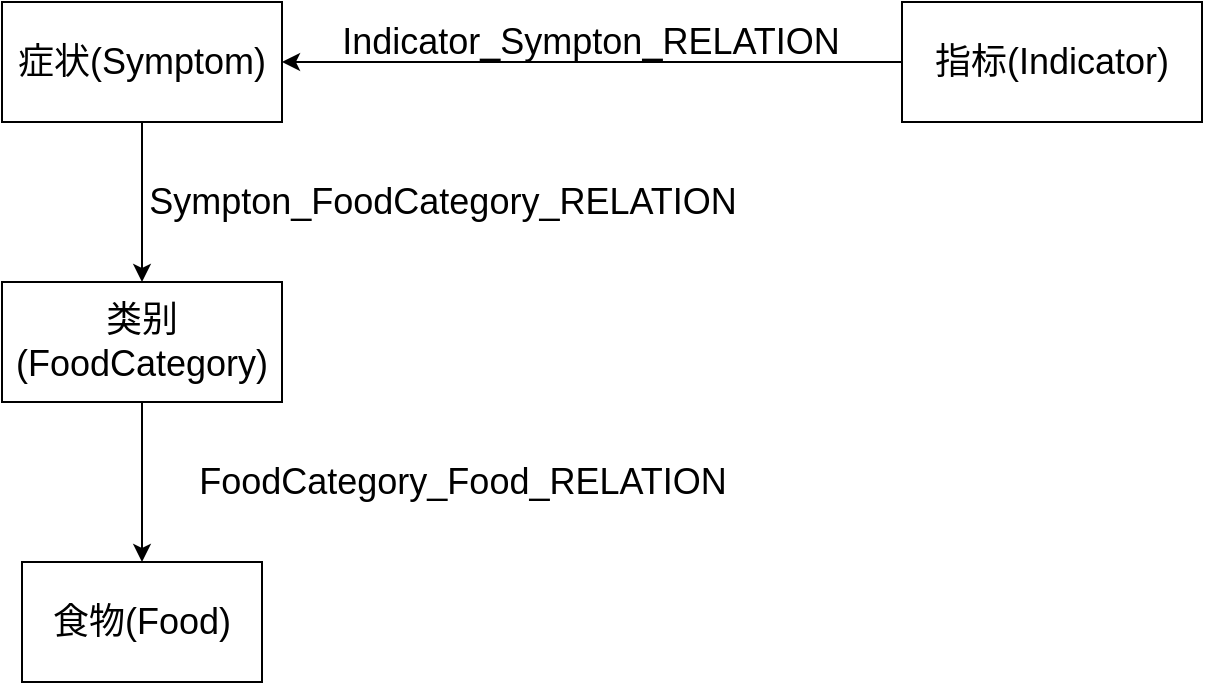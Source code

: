 <mxfile version="20.8.16" type="device"><diagram name="第 1 页" id="2JpuU_h6dfPRe3Scw_0U"><mxGraphModel dx="1036" dy="615" grid="1" gridSize="10" guides="1" tooltips="1" connect="1" arrows="1" fold="1" page="1" pageScale="1" pageWidth="827" pageHeight="1169" math="0" shadow="0"><root><mxCell id="0"/><mxCell id="1" parent="0"/><mxCell id="zKqz5w7tYS1pWk3Ui5z1-3" value="" style="edgeStyle=orthogonalEdgeStyle;rounded=0;orthogonalLoop=1;jettySize=auto;html=1;fontSize=18;" edge="1" parent="1" source="zKqz5w7tYS1pWk3Ui5z1-1" target="zKqz5w7tYS1pWk3Ui5z1-2"><mxGeometry relative="1" as="geometry"/></mxCell><mxCell id="zKqz5w7tYS1pWk3Ui5z1-1" value="&lt;font style=&quot;font-size: 18px;&quot;&gt;指标(Indicator)&lt;/font&gt;" style="rounded=0;whiteSpace=wrap;html=1;" vertex="1" parent="1"><mxGeometry x="570" y="290" width="150" height="60" as="geometry"/></mxCell><mxCell id="zKqz5w7tYS1pWk3Ui5z1-5" value="" style="edgeStyle=orthogonalEdgeStyle;rounded=0;orthogonalLoop=1;jettySize=auto;html=1;fontSize=18;" edge="1" parent="1" source="zKqz5w7tYS1pWk3Ui5z1-2" target="zKqz5w7tYS1pWk3Ui5z1-4"><mxGeometry relative="1" as="geometry"/></mxCell><mxCell id="zKqz5w7tYS1pWk3Ui5z1-2" value="&lt;span style=&quot;font-size: 18px;&quot;&gt;症状(Symptom)&lt;/span&gt;" style="rounded=0;whiteSpace=wrap;html=1;" vertex="1" parent="1"><mxGeometry x="120" y="290" width="140" height="60" as="geometry"/></mxCell><mxCell id="zKqz5w7tYS1pWk3Ui5z1-7" value="" style="edgeStyle=orthogonalEdgeStyle;rounded=0;orthogonalLoop=1;jettySize=auto;html=1;fontSize=18;" edge="1" parent="1" source="zKqz5w7tYS1pWk3Ui5z1-4" target="zKqz5w7tYS1pWk3Ui5z1-6"><mxGeometry relative="1" as="geometry"/></mxCell><mxCell id="zKqz5w7tYS1pWk3Ui5z1-4" value="&lt;span style=&quot;font-size: 18px;&quot;&gt;类别(FoodCategory)&lt;/span&gt;" style="rounded=0;whiteSpace=wrap;html=1;" vertex="1" parent="1"><mxGeometry x="120" y="430" width="140" height="60" as="geometry"/></mxCell><mxCell id="zKqz5w7tYS1pWk3Ui5z1-6" value="&lt;span style=&quot;font-size: 18px;&quot;&gt;食物(Food)&lt;/span&gt;" style="rounded=0;whiteSpace=wrap;html=1;" vertex="1" parent="1"><mxGeometry x="130" y="570" width="120" height="60" as="geometry"/></mxCell><mxCell id="zKqz5w7tYS1pWk3Ui5z1-8" value="Indicator_Sympton_RELATION" style="text;html=1;align=center;verticalAlign=middle;resizable=0;points=[];autosize=1;strokeColor=none;fillColor=none;fontSize=18;" vertex="1" parent="1"><mxGeometry x="279" y="290" width="270" height="40" as="geometry"/></mxCell><mxCell id="zKqz5w7tYS1pWk3Ui5z1-9" value="Sympton_FoodCategory_RELATION" style="text;html=1;align=center;verticalAlign=middle;resizable=0;points=[];autosize=1;strokeColor=none;fillColor=none;fontSize=18;" vertex="1" parent="1"><mxGeometry x="180" y="370" width="320" height="40" as="geometry"/></mxCell><mxCell id="zKqz5w7tYS1pWk3Ui5z1-10" value="FoodCategory_Food_RELATION" style="text;html=1;align=center;verticalAlign=middle;resizable=0;points=[];autosize=1;strokeColor=none;fillColor=none;fontSize=18;" vertex="1" parent="1"><mxGeometry x="205" y="510" width="290" height="40" as="geometry"/></mxCell></root></mxGraphModel></diagram></mxfile>